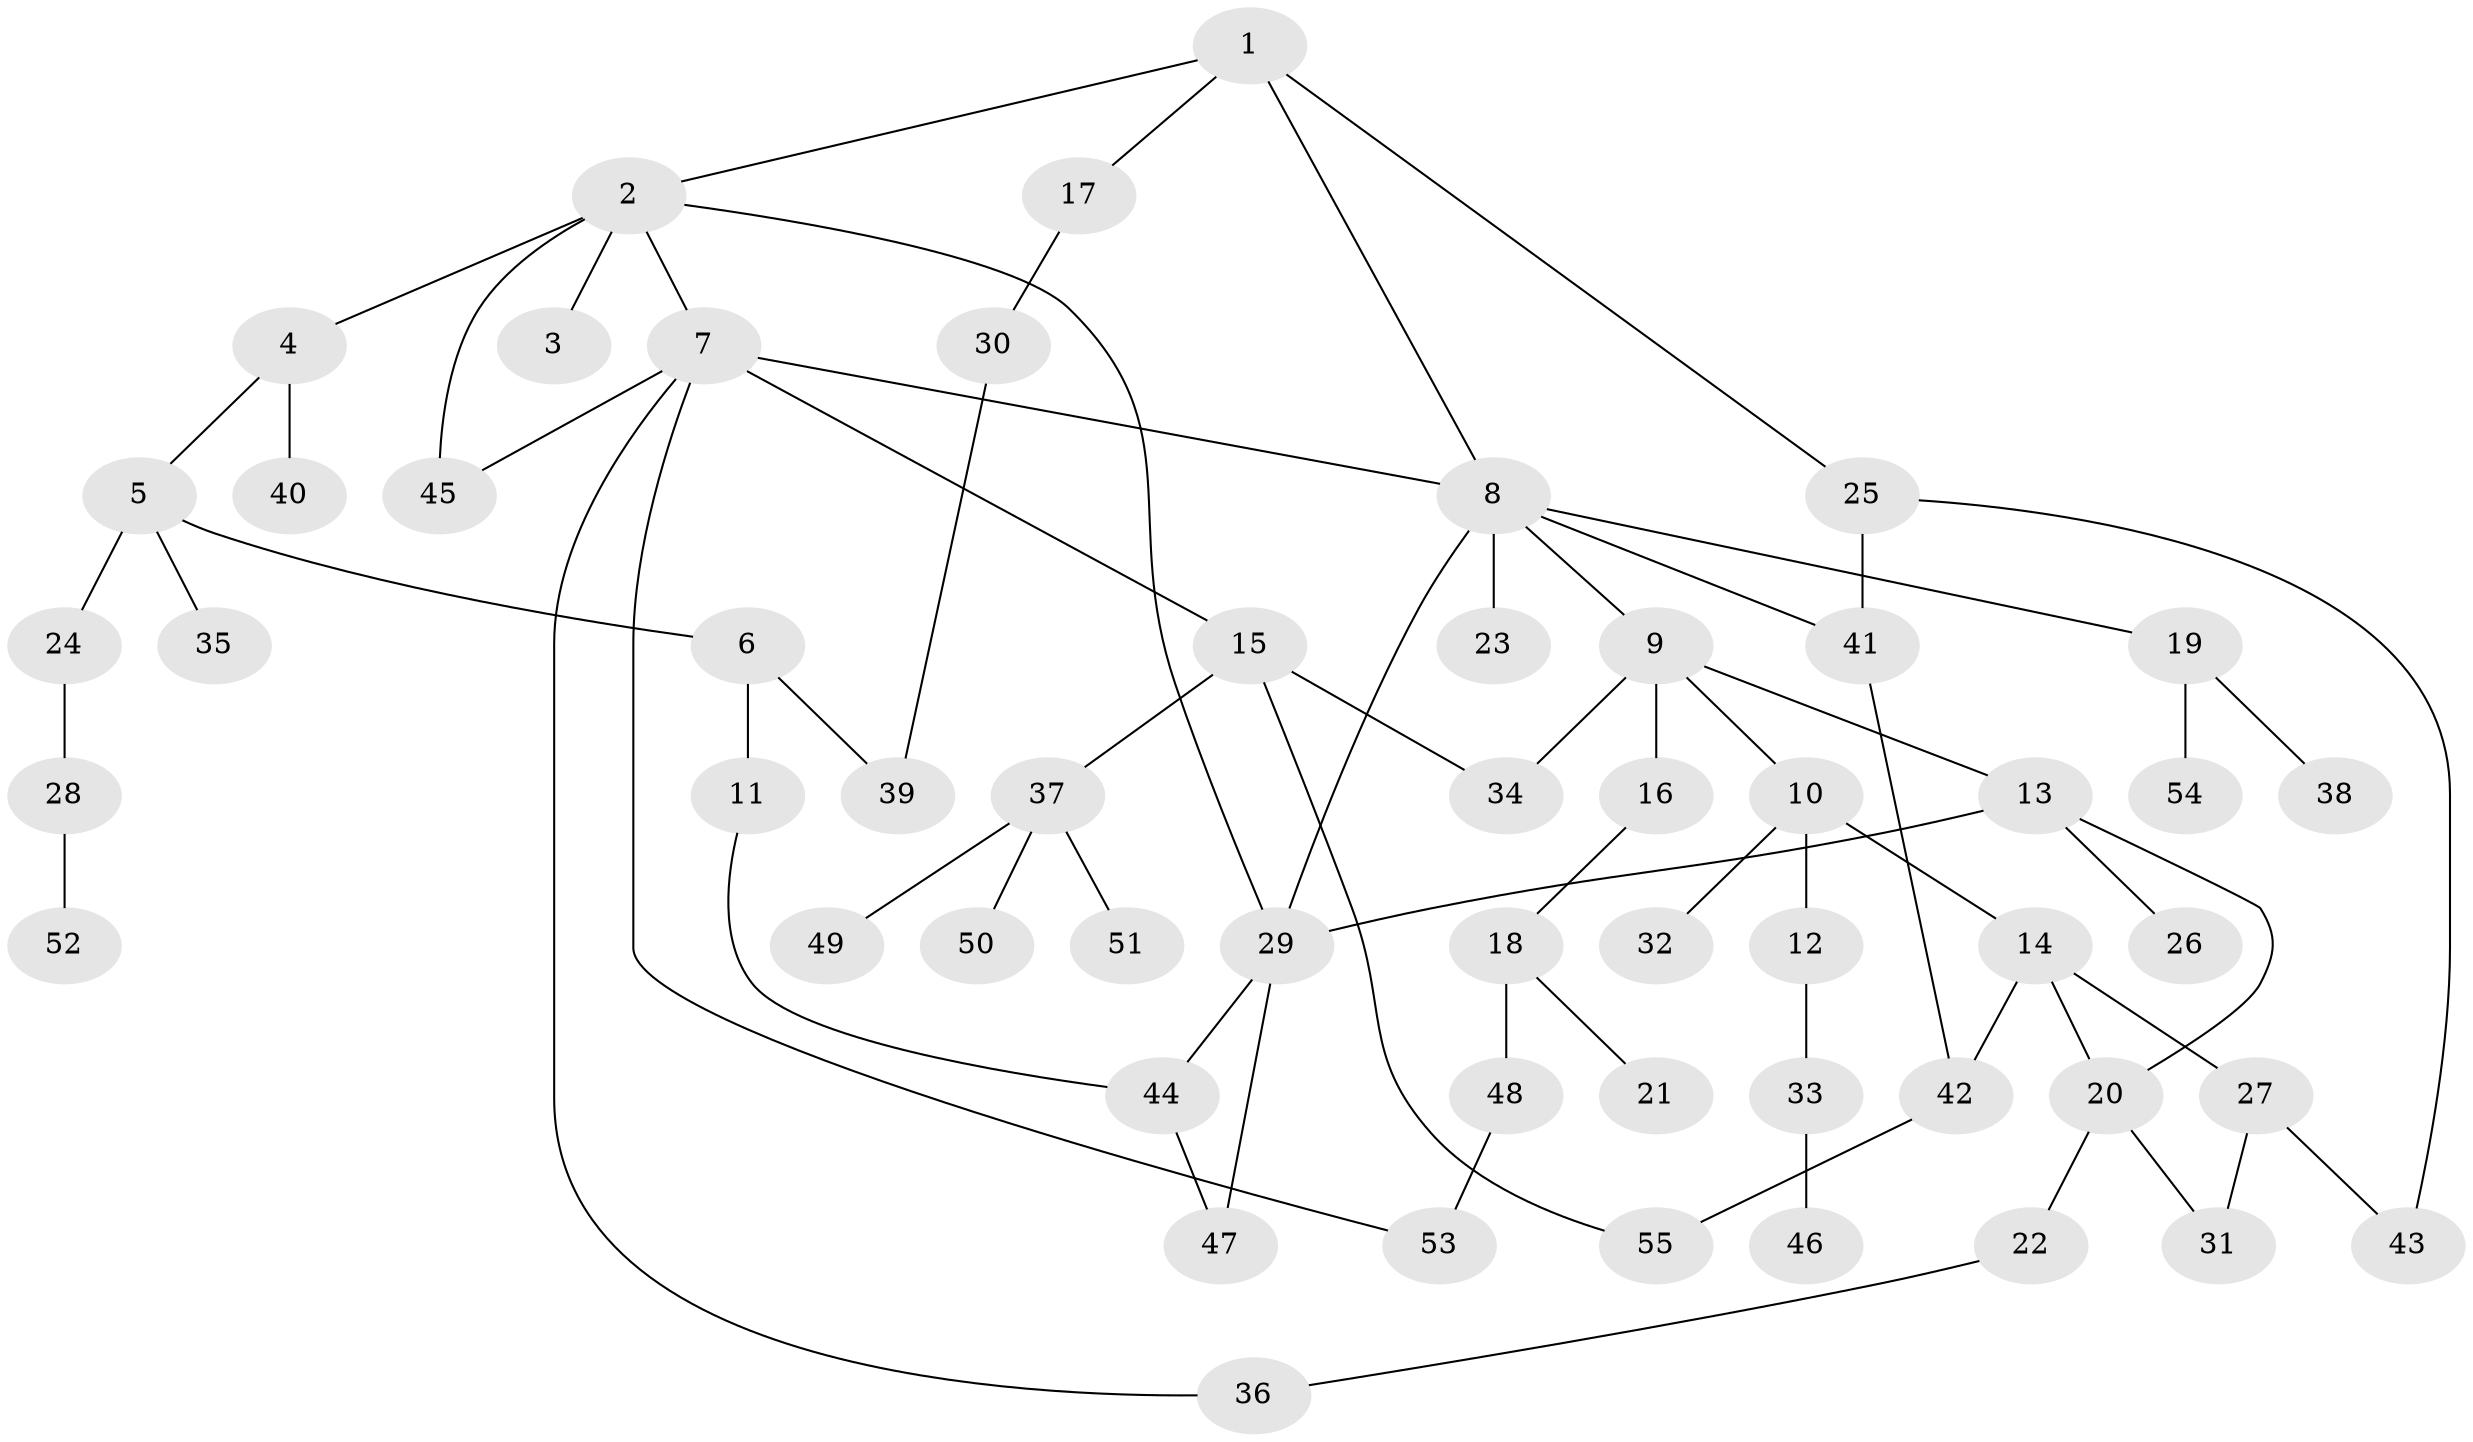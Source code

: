 // Generated by graph-tools (version 1.1) at 2025/49/03/09/25 03:49:16]
// undirected, 55 vertices, 70 edges
graph export_dot {
graph [start="1"]
  node [color=gray90,style=filled];
  1;
  2;
  3;
  4;
  5;
  6;
  7;
  8;
  9;
  10;
  11;
  12;
  13;
  14;
  15;
  16;
  17;
  18;
  19;
  20;
  21;
  22;
  23;
  24;
  25;
  26;
  27;
  28;
  29;
  30;
  31;
  32;
  33;
  34;
  35;
  36;
  37;
  38;
  39;
  40;
  41;
  42;
  43;
  44;
  45;
  46;
  47;
  48;
  49;
  50;
  51;
  52;
  53;
  54;
  55;
  1 -- 2;
  1 -- 8;
  1 -- 17;
  1 -- 25;
  2 -- 3;
  2 -- 4;
  2 -- 7;
  2 -- 29;
  2 -- 45;
  4 -- 5;
  4 -- 40;
  5 -- 6;
  5 -- 24;
  5 -- 35;
  6 -- 11;
  6 -- 39;
  7 -- 15;
  7 -- 45;
  7 -- 53;
  7 -- 8;
  7 -- 36;
  8 -- 9;
  8 -- 19;
  8 -- 23;
  8 -- 29;
  8 -- 41;
  9 -- 10;
  9 -- 13;
  9 -- 16;
  9 -- 34;
  10 -- 12;
  10 -- 14;
  10 -- 32;
  11 -- 44;
  12 -- 33;
  13 -- 20;
  13 -- 26;
  13 -- 29;
  14 -- 27;
  14 -- 42;
  14 -- 20;
  15 -- 34;
  15 -- 37;
  15 -- 55;
  16 -- 18;
  17 -- 30;
  18 -- 21;
  18 -- 48;
  19 -- 38;
  19 -- 54;
  20 -- 22;
  20 -- 31;
  22 -- 36;
  24 -- 28;
  25 -- 43;
  25 -- 41;
  27 -- 31;
  27 -- 43;
  28 -- 52;
  29 -- 44;
  29 -- 47;
  30 -- 39;
  33 -- 46;
  37 -- 49;
  37 -- 50;
  37 -- 51;
  41 -- 42;
  42 -- 55;
  44 -- 47;
  48 -- 53;
}

